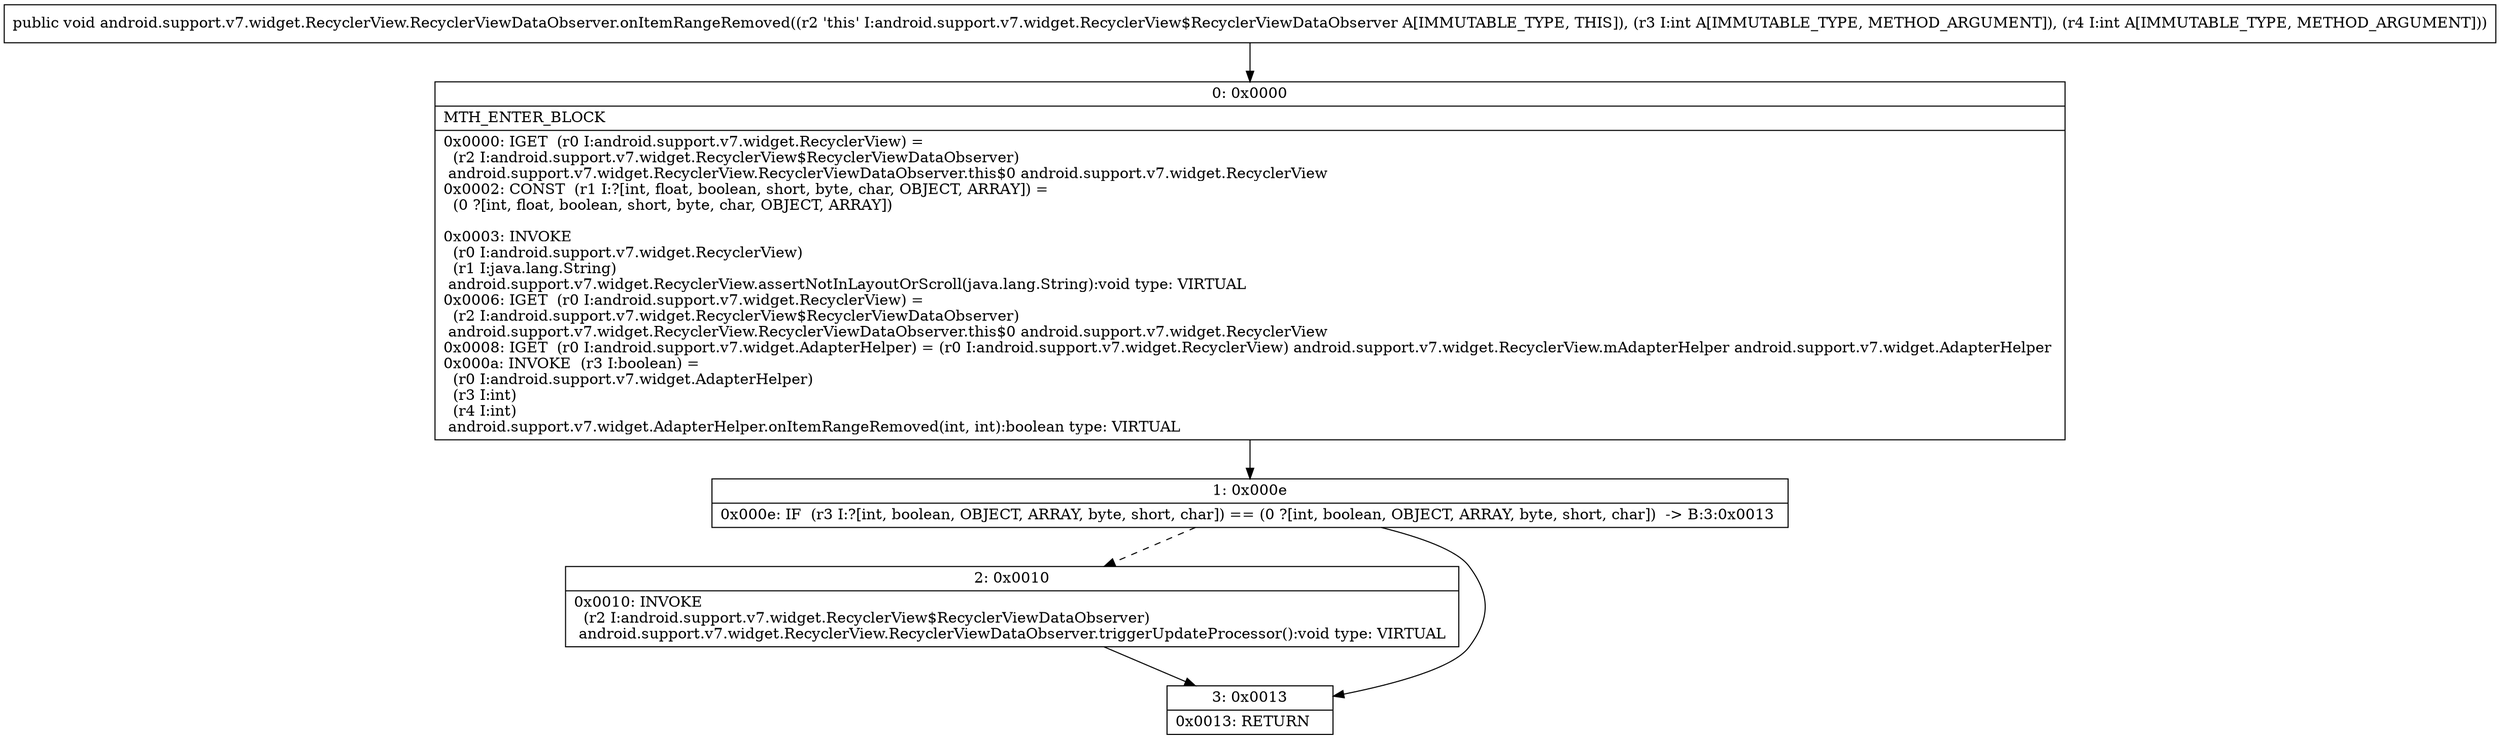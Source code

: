 digraph "CFG forandroid.support.v7.widget.RecyclerView.RecyclerViewDataObserver.onItemRangeRemoved(II)V" {
Node_0 [shape=record,label="{0\:\ 0x0000|MTH_ENTER_BLOCK\l|0x0000: IGET  (r0 I:android.support.v7.widget.RecyclerView) = \l  (r2 I:android.support.v7.widget.RecyclerView$RecyclerViewDataObserver)\l android.support.v7.widget.RecyclerView.RecyclerViewDataObserver.this$0 android.support.v7.widget.RecyclerView \l0x0002: CONST  (r1 I:?[int, float, boolean, short, byte, char, OBJECT, ARRAY]) = \l  (0 ?[int, float, boolean, short, byte, char, OBJECT, ARRAY])\l \l0x0003: INVOKE  \l  (r0 I:android.support.v7.widget.RecyclerView)\l  (r1 I:java.lang.String)\l android.support.v7.widget.RecyclerView.assertNotInLayoutOrScroll(java.lang.String):void type: VIRTUAL \l0x0006: IGET  (r0 I:android.support.v7.widget.RecyclerView) = \l  (r2 I:android.support.v7.widget.RecyclerView$RecyclerViewDataObserver)\l android.support.v7.widget.RecyclerView.RecyclerViewDataObserver.this$0 android.support.v7.widget.RecyclerView \l0x0008: IGET  (r0 I:android.support.v7.widget.AdapterHelper) = (r0 I:android.support.v7.widget.RecyclerView) android.support.v7.widget.RecyclerView.mAdapterHelper android.support.v7.widget.AdapterHelper \l0x000a: INVOKE  (r3 I:boolean) = \l  (r0 I:android.support.v7.widget.AdapterHelper)\l  (r3 I:int)\l  (r4 I:int)\l android.support.v7.widget.AdapterHelper.onItemRangeRemoved(int, int):boolean type: VIRTUAL \l}"];
Node_1 [shape=record,label="{1\:\ 0x000e|0x000e: IF  (r3 I:?[int, boolean, OBJECT, ARRAY, byte, short, char]) == (0 ?[int, boolean, OBJECT, ARRAY, byte, short, char])  \-\> B:3:0x0013 \l}"];
Node_2 [shape=record,label="{2\:\ 0x0010|0x0010: INVOKE  \l  (r2 I:android.support.v7.widget.RecyclerView$RecyclerViewDataObserver)\l android.support.v7.widget.RecyclerView.RecyclerViewDataObserver.triggerUpdateProcessor():void type: VIRTUAL \l}"];
Node_3 [shape=record,label="{3\:\ 0x0013|0x0013: RETURN   \l}"];
MethodNode[shape=record,label="{public void android.support.v7.widget.RecyclerView.RecyclerViewDataObserver.onItemRangeRemoved((r2 'this' I:android.support.v7.widget.RecyclerView$RecyclerViewDataObserver A[IMMUTABLE_TYPE, THIS]), (r3 I:int A[IMMUTABLE_TYPE, METHOD_ARGUMENT]), (r4 I:int A[IMMUTABLE_TYPE, METHOD_ARGUMENT])) }"];
MethodNode -> Node_0;
Node_0 -> Node_1;
Node_1 -> Node_2[style=dashed];
Node_1 -> Node_3;
Node_2 -> Node_3;
}

